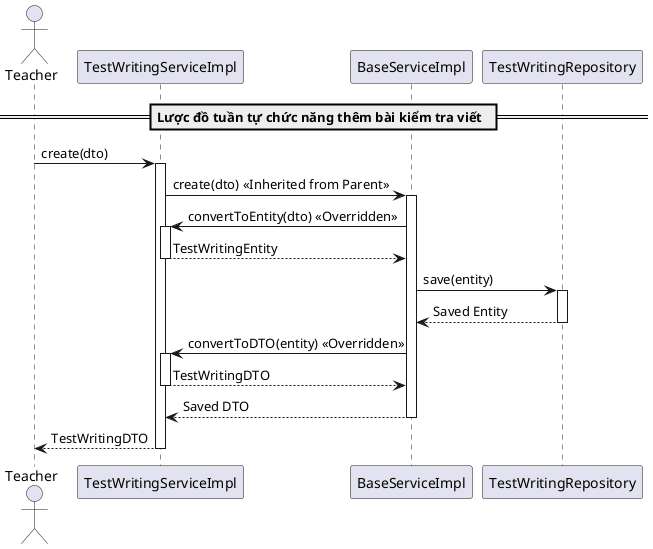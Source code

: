 @startuml createTestWriting
actor Teacher
participant "TestWritingServiceImpl" as TestWritingService
participant "BaseServiceImpl" as BaseService
participant "TestWritingRepository" as Repository

== Lược đồ tuần tự chức năng thêm bài kiểm tra viết  ==
Teacher -> TestWritingService: create(dto)
activate TestWritingService

TestWritingService -> BaseService: create(dto) << Inherited from Parent >>
activate BaseService

BaseService -> TestWritingService: convertToEntity(dto) << Overridden >>
activate TestWritingService
TestWritingService --> BaseService: TestWritingEntity
deactivate TestWritingService

BaseService -> Repository: save(entity)
activate Repository
Repository --> BaseService: Saved Entity
deactivate Repository

BaseService -> TestWritingService: convertToDTO(entity) << Overridden >>
activate TestWritingService
TestWritingService --> BaseService: TestWritingDTO
deactivate TestWritingService

BaseService --> TestWritingService: Saved DTO
deactivate BaseService

TestWritingService --> Teacher: TestWritingDTO
deactivate TestWritingService

@enduml

